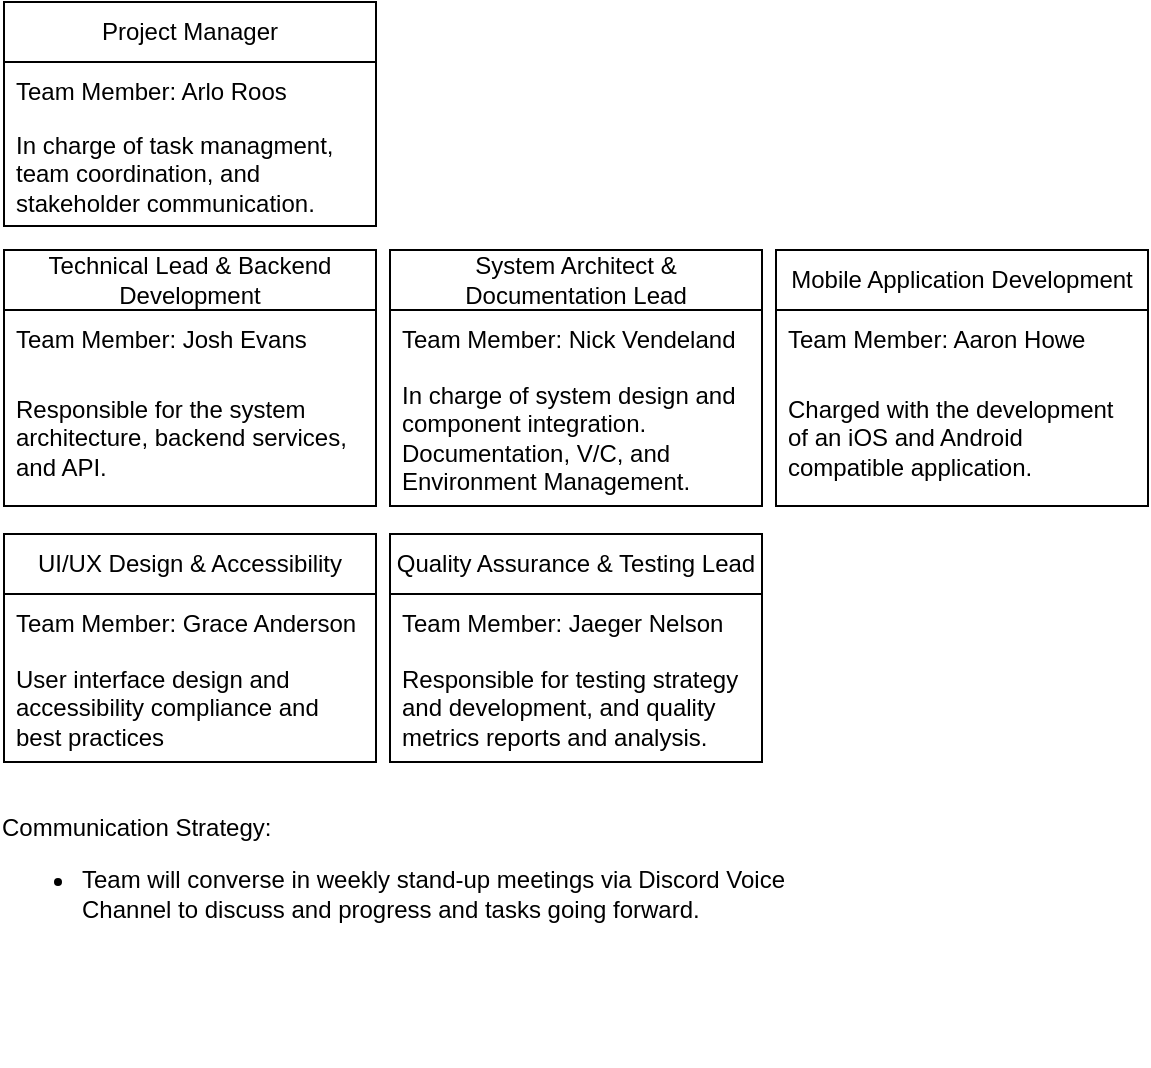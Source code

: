 <mxfile version="28.2.0">
  <diagram name="Page-1" id="lBmliFUlVLV7GqzB_0bY">
    <mxGraphModel dx="991" dy="1015" grid="0" gridSize="10" guides="1" tooltips="1" connect="1" arrows="1" fold="1" page="0" pageScale="1" pageWidth="850" pageHeight="1100" math="0" shadow="0">
      <root>
        <mxCell id="0" />
        <mxCell id="1" parent="0" />
        <mxCell id="g5Q8lWYbaktfJA1gs0ud-4" value="Project Manager" style="swimlane;fontStyle=0;childLayout=stackLayout;horizontal=1;startSize=30;horizontalStack=0;resizeParent=1;resizeParentMax=0;resizeLast=0;collapsible=1;marginBottom=0;whiteSpace=wrap;html=1;" vertex="1" parent="1">
          <mxGeometry x="145" y="-29" width="186" height="112" as="geometry" />
        </mxCell>
        <mxCell id="g5Q8lWYbaktfJA1gs0ud-5" value="Team Member: Arlo Roos" style="text;strokeColor=none;fillColor=none;align=left;verticalAlign=middle;spacingLeft=4;spacingRight=4;overflow=hidden;points=[[0,0.5],[1,0.5]];portConstraint=eastwest;rotatable=0;whiteSpace=wrap;html=1;" vertex="1" parent="g5Q8lWYbaktfJA1gs0ud-4">
          <mxGeometry y="30" width="186" height="30" as="geometry" />
        </mxCell>
        <mxCell id="g5Q8lWYbaktfJA1gs0ud-6" value="In charge of task managment, team coordination, and stakeholder communication." style="text;strokeColor=none;fillColor=none;align=left;verticalAlign=middle;spacingLeft=4;spacingRight=4;overflow=hidden;points=[[0,0.5],[1,0.5]];portConstraint=eastwest;rotatable=0;whiteSpace=wrap;html=1;" vertex="1" parent="g5Q8lWYbaktfJA1gs0ud-4">
          <mxGeometry y="60" width="186" height="52" as="geometry" />
        </mxCell>
        <mxCell id="g5Q8lWYbaktfJA1gs0ud-8" value="Mobile Application Development" style="swimlane;fontStyle=0;childLayout=stackLayout;horizontal=1;startSize=30;horizontalStack=0;resizeParent=1;resizeParentMax=0;resizeLast=0;collapsible=1;marginBottom=0;whiteSpace=wrap;html=1;" vertex="1" parent="1">
          <mxGeometry x="531" y="95" width="186" height="128" as="geometry" />
        </mxCell>
        <mxCell id="g5Q8lWYbaktfJA1gs0ud-9" value="Team Member: Aaron Howe" style="text;strokeColor=none;fillColor=none;align=left;verticalAlign=middle;spacingLeft=4;spacingRight=4;overflow=hidden;points=[[0,0.5],[1,0.5]];portConstraint=eastwest;rotatable=0;whiteSpace=wrap;html=1;" vertex="1" parent="g5Q8lWYbaktfJA1gs0ud-8">
          <mxGeometry y="30" width="186" height="30" as="geometry" />
        </mxCell>
        <mxCell id="g5Q8lWYbaktfJA1gs0ud-10" value="Charged with the development of an iOS and Android compatible application." style="text;strokeColor=none;fillColor=none;align=left;verticalAlign=middle;spacingLeft=4;spacingRight=4;overflow=hidden;points=[[0,0.5],[1,0.5]];portConstraint=eastwest;rotatable=0;whiteSpace=wrap;html=1;" vertex="1" parent="g5Q8lWYbaktfJA1gs0ud-8">
          <mxGeometry y="60" width="186" height="68" as="geometry" />
        </mxCell>
        <mxCell id="g5Q8lWYbaktfJA1gs0ud-12" value="Technical Lead &amp;amp; Backend Development" style="swimlane;fontStyle=0;childLayout=stackLayout;horizontal=1;startSize=30;horizontalStack=0;resizeParent=1;resizeParentMax=0;resizeLast=0;collapsible=1;marginBottom=0;whiteSpace=wrap;html=1;" vertex="1" parent="1">
          <mxGeometry x="145" y="95" width="186" height="128" as="geometry" />
        </mxCell>
        <mxCell id="g5Q8lWYbaktfJA1gs0ud-13" value="Team Member: Josh Evans" style="text;strokeColor=none;fillColor=none;align=left;verticalAlign=middle;spacingLeft=4;spacingRight=4;overflow=hidden;points=[[0,0.5],[1,0.5]];portConstraint=eastwest;rotatable=0;whiteSpace=wrap;html=1;" vertex="1" parent="g5Q8lWYbaktfJA1gs0ud-12">
          <mxGeometry y="30" width="186" height="30" as="geometry" />
        </mxCell>
        <mxCell id="g5Q8lWYbaktfJA1gs0ud-14" value="Responsible for the system architecture, backend services, and API." style="text;strokeColor=none;fillColor=none;align=left;verticalAlign=middle;spacingLeft=4;spacingRight=4;overflow=hidden;points=[[0,0.5],[1,0.5]];portConstraint=eastwest;rotatable=0;whiteSpace=wrap;html=1;" vertex="1" parent="g5Q8lWYbaktfJA1gs0ud-12">
          <mxGeometry y="60" width="186" height="68" as="geometry" />
        </mxCell>
        <mxCell id="g5Q8lWYbaktfJA1gs0ud-16" value="UI/UX Design &amp;amp; Accessibility" style="swimlane;fontStyle=0;childLayout=stackLayout;horizontal=1;startSize=30;horizontalStack=0;resizeParent=1;resizeParentMax=0;resizeLast=0;collapsible=1;marginBottom=0;whiteSpace=wrap;html=1;" vertex="1" parent="1">
          <mxGeometry x="145" y="237" width="186" height="114" as="geometry" />
        </mxCell>
        <mxCell id="g5Q8lWYbaktfJA1gs0ud-17" value="Team Member: Grace Anderson" style="text;strokeColor=none;fillColor=none;align=left;verticalAlign=middle;spacingLeft=4;spacingRight=4;overflow=hidden;points=[[0,0.5],[1,0.5]];portConstraint=eastwest;rotatable=0;whiteSpace=wrap;html=1;" vertex="1" parent="g5Q8lWYbaktfJA1gs0ud-16">
          <mxGeometry y="30" width="186" height="30" as="geometry" />
        </mxCell>
        <mxCell id="g5Q8lWYbaktfJA1gs0ud-18" value="User interface design and accessibility compliance and best practices" style="text;strokeColor=none;fillColor=none;align=left;verticalAlign=middle;spacingLeft=4;spacingRight=4;overflow=hidden;points=[[0,0.5],[1,0.5]];portConstraint=eastwest;rotatable=0;whiteSpace=wrap;html=1;" vertex="1" parent="g5Q8lWYbaktfJA1gs0ud-16">
          <mxGeometry y="60" width="186" height="54" as="geometry" />
        </mxCell>
        <mxCell id="g5Q8lWYbaktfJA1gs0ud-20" value="System Architect &amp;amp; Documentation Lead" style="swimlane;fontStyle=0;childLayout=stackLayout;horizontal=1;startSize=30;horizontalStack=0;resizeParent=1;resizeParentMax=0;resizeLast=0;collapsible=1;marginBottom=0;whiteSpace=wrap;html=1;" vertex="1" parent="1">
          <mxGeometry x="338" y="95" width="186" height="128" as="geometry" />
        </mxCell>
        <mxCell id="g5Q8lWYbaktfJA1gs0ud-21" value="Team Member: Nick Vendeland" style="text;strokeColor=none;fillColor=none;align=left;verticalAlign=middle;spacingLeft=4;spacingRight=4;overflow=hidden;points=[[0,0.5],[1,0.5]];portConstraint=eastwest;rotatable=0;whiteSpace=wrap;html=1;" vertex="1" parent="g5Q8lWYbaktfJA1gs0ud-20">
          <mxGeometry y="30" width="186" height="30" as="geometry" />
        </mxCell>
        <mxCell id="g5Q8lWYbaktfJA1gs0ud-22" value="In charge of system design and component integration. Documentation, V/C, and Environment Management." style="text;strokeColor=none;fillColor=none;align=left;verticalAlign=middle;spacingLeft=4;spacingRight=4;overflow=hidden;points=[[0,0.5],[1,0.5]];portConstraint=eastwest;rotatable=0;whiteSpace=wrap;html=1;" vertex="1" parent="g5Q8lWYbaktfJA1gs0ud-20">
          <mxGeometry y="60" width="186" height="68" as="geometry" />
        </mxCell>
        <mxCell id="g5Q8lWYbaktfJA1gs0ud-24" value="Quality Assurance &amp;amp; Testing Lead" style="swimlane;fontStyle=0;childLayout=stackLayout;horizontal=1;startSize=30;horizontalStack=0;resizeParent=1;resizeParentMax=0;resizeLast=0;collapsible=1;marginBottom=0;whiteSpace=wrap;html=1;" vertex="1" parent="1">
          <mxGeometry x="338" y="237" width="186" height="114" as="geometry" />
        </mxCell>
        <mxCell id="g5Q8lWYbaktfJA1gs0ud-25" value="Team Member: Jaeger Nelson&amp;nbsp;" style="text;strokeColor=none;fillColor=none;align=left;verticalAlign=middle;spacingLeft=4;spacingRight=4;overflow=hidden;points=[[0,0.5],[1,0.5]];portConstraint=eastwest;rotatable=0;whiteSpace=wrap;html=1;" vertex="1" parent="g5Q8lWYbaktfJA1gs0ud-24">
          <mxGeometry y="30" width="186" height="30" as="geometry" />
        </mxCell>
        <mxCell id="g5Q8lWYbaktfJA1gs0ud-26" value="Responsible for testing strategy and development, and quality metrics reports and analysis." style="text;strokeColor=none;fillColor=none;align=left;verticalAlign=middle;spacingLeft=4;spacingRight=4;overflow=hidden;points=[[0,0.5],[1,0.5]];portConstraint=eastwest;rotatable=0;whiteSpace=wrap;html=1;" vertex="1" parent="g5Q8lWYbaktfJA1gs0ud-24">
          <mxGeometry y="60" width="186" height="54" as="geometry" />
        </mxCell>
        <mxCell id="g5Q8lWYbaktfJA1gs0ud-29" value="&lt;div align=&quot;left&quot;&gt;Communication Strategy:&lt;/div&gt;&lt;div align=&quot;left&quot;&gt;&lt;ul&gt;&lt;li&gt;Team will converse in weekly stand-up meetings via Discord Voice Channel to discuss and progress and tasks going forward.&lt;/li&gt;&lt;/ul&gt;&lt;/div&gt;&lt;div align=&quot;left&quot;&gt;&lt;br&gt;&lt;/div&gt;" style="text;html=1;align=center;verticalAlign=middle;whiteSpace=wrap;rounded=0;" vertex="1" parent="1">
          <mxGeometry x="143" y="331" width="414" height="172" as="geometry" />
        </mxCell>
      </root>
    </mxGraphModel>
  </diagram>
</mxfile>
